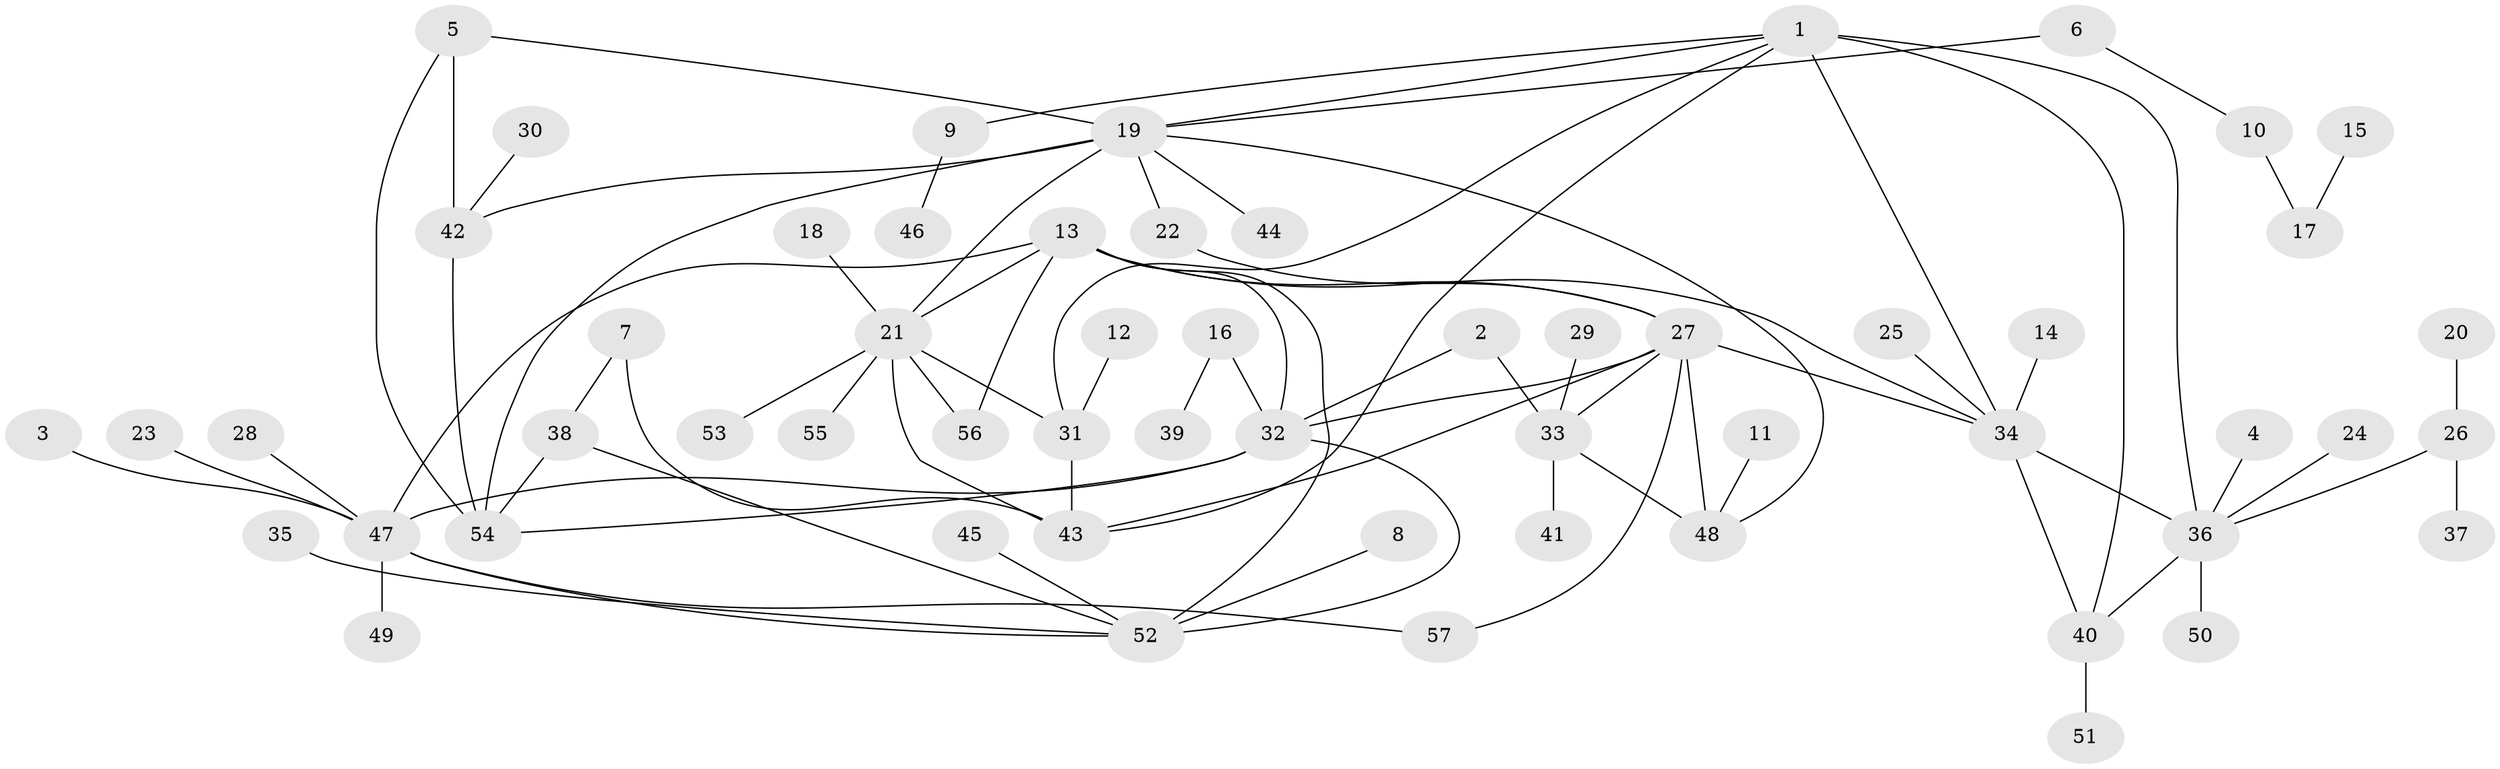 // original degree distribution, {5: 0.04424778761061947, 12: 0.008849557522123894, 6: 0.017699115044247787, 7: 0.04424778761061947, 10: 0.017699115044247787, 9: 0.008849557522123894, 11: 0.017699115044247787, 8: 0.05309734513274336, 4: 0.017699115044247787, 2: 0.1592920353982301, 1: 0.5398230088495575, 3: 0.07079646017699115}
// Generated by graph-tools (version 1.1) at 2025/37/03/04/25 23:37:47]
// undirected, 57 vertices, 81 edges
graph export_dot {
  node [color=gray90,style=filled];
  1;
  2;
  3;
  4;
  5;
  6;
  7;
  8;
  9;
  10;
  11;
  12;
  13;
  14;
  15;
  16;
  17;
  18;
  19;
  20;
  21;
  22;
  23;
  24;
  25;
  26;
  27;
  28;
  29;
  30;
  31;
  32;
  33;
  34;
  35;
  36;
  37;
  38;
  39;
  40;
  41;
  42;
  43;
  44;
  45;
  46;
  47;
  48;
  49;
  50;
  51;
  52;
  53;
  54;
  55;
  56;
  57;
  1 -- 9 [weight=1.0];
  1 -- 19 [weight=1.0];
  1 -- 31 [weight=1.0];
  1 -- 34 [weight=2.0];
  1 -- 36 [weight=1.0];
  1 -- 40 [weight=1.0];
  1 -- 43 [weight=1.0];
  2 -- 32 [weight=1.0];
  2 -- 33 [weight=1.0];
  3 -- 47 [weight=1.0];
  4 -- 36 [weight=1.0];
  5 -- 19 [weight=2.0];
  5 -- 42 [weight=2.0];
  5 -- 54 [weight=2.0];
  6 -- 10 [weight=1.0];
  6 -- 19 [weight=1.0];
  7 -- 38 [weight=1.0];
  7 -- 43 [weight=1.0];
  8 -- 52 [weight=1.0];
  9 -- 46 [weight=1.0];
  10 -- 17 [weight=1.0];
  11 -- 48 [weight=1.0];
  12 -- 31 [weight=1.0];
  13 -- 21 [weight=1.0];
  13 -- 27 [weight=1.0];
  13 -- 32 [weight=1.0];
  13 -- 34 [weight=1.0];
  13 -- 47 [weight=1.0];
  13 -- 52 [weight=2.0];
  13 -- 56 [weight=1.0];
  14 -- 34 [weight=1.0];
  15 -- 17 [weight=1.0];
  16 -- 32 [weight=1.0];
  16 -- 39 [weight=1.0];
  18 -- 21 [weight=1.0];
  19 -- 21 [weight=1.0];
  19 -- 22 [weight=1.0];
  19 -- 42 [weight=1.0];
  19 -- 44 [weight=1.0];
  19 -- 48 [weight=1.0];
  19 -- 54 [weight=1.0];
  20 -- 26 [weight=1.0];
  21 -- 31 [weight=1.0];
  21 -- 43 [weight=3.0];
  21 -- 53 [weight=1.0];
  21 -- 55 [weight=1.0];
  21 -- 56 [weight=1.0];
  22 -- 27 [weight=1.0];
  23 -- 47 [weight=1.0];
  24 -- 36 [weight=1.0];
  25 -- 34 [weight=1.0];
  26 -- 36 [weight=1.0];
  26 -- 37 [weight=1.0];
  27 -- 32 [weight=1.0];
  27 -- 33 [weight=4.0];
  27 -- 34 [weight=1.0];
  27 -- 43 [weight=1.0];
  27 -- 48 [weight=2.0];
  27 -- 57 [weight=1.0];
  28 -- 47 [weight=1.0];
  29 -- 33 [weight=1.0];
  30 -- 42 [weight=1.0];
  31 -- 43 [weight=3.0];
  32 -- 47 [weight=1.0];
  32 -- 52 [weight=2.0];
  32 -- 54 [weight=1.0];
  33 -- 41 [weight=1.0];
  33 -- 48 [weight=2.0];
  34 -- 36 [weight=2.0];
  34 -- 40 [weight=2.0];
  35 -- 52 [weight=1.0];
  36 -- 40 [weight=1.0];
  36 -- 50 [weight=1.0];
  38 -- 52 [weight=1.0];
  38 -- 54 [weight=1.0];
  40 -- 51 [weight=1.0];
  42 -- 54 [weight=1.0];
  45 -- 52 [weight=1.0];
  47 -- 49 [weight=1.0];
  47 -- 52 [weight=2.0];
  47 -- 57 [weight=1.0];
}
